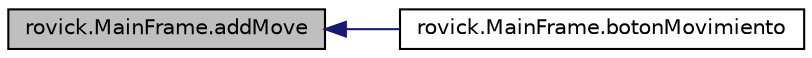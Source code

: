 digraph "rovick.MainFrame.addMove"
{
  edge [fontname="Helvetica",fontsize="10",labelfontname="Helvetica",labelfontsize="10"];
  node [fontname="Helvetica",fontsize="10",shape=record];
  rankdir="LR";
  Node9 [label="rovick.MainFrame.addMove",height=0.2,width=0.4,color="black", fillcolor="grey75", style="filled", fontcolor="black"];
  Node9 -> Node10 [dir="back",color="midnightblue",fontsize="10",style="solid",fontname="Helvetica"];
  Node10 [label="rovick.MainFrame.botonMovimiento",height=0.2,width=0.4,color="black", fillcolor="white", style="filled",URL="$group___principales.html#gae2c42cbf5cab358d9b60d6c7a50ab85f",tooltip="Metodo al que llaman los Botones de los movimientos, Si el checkBox cb_hacerSegunPulsas esta activado..."];
}
